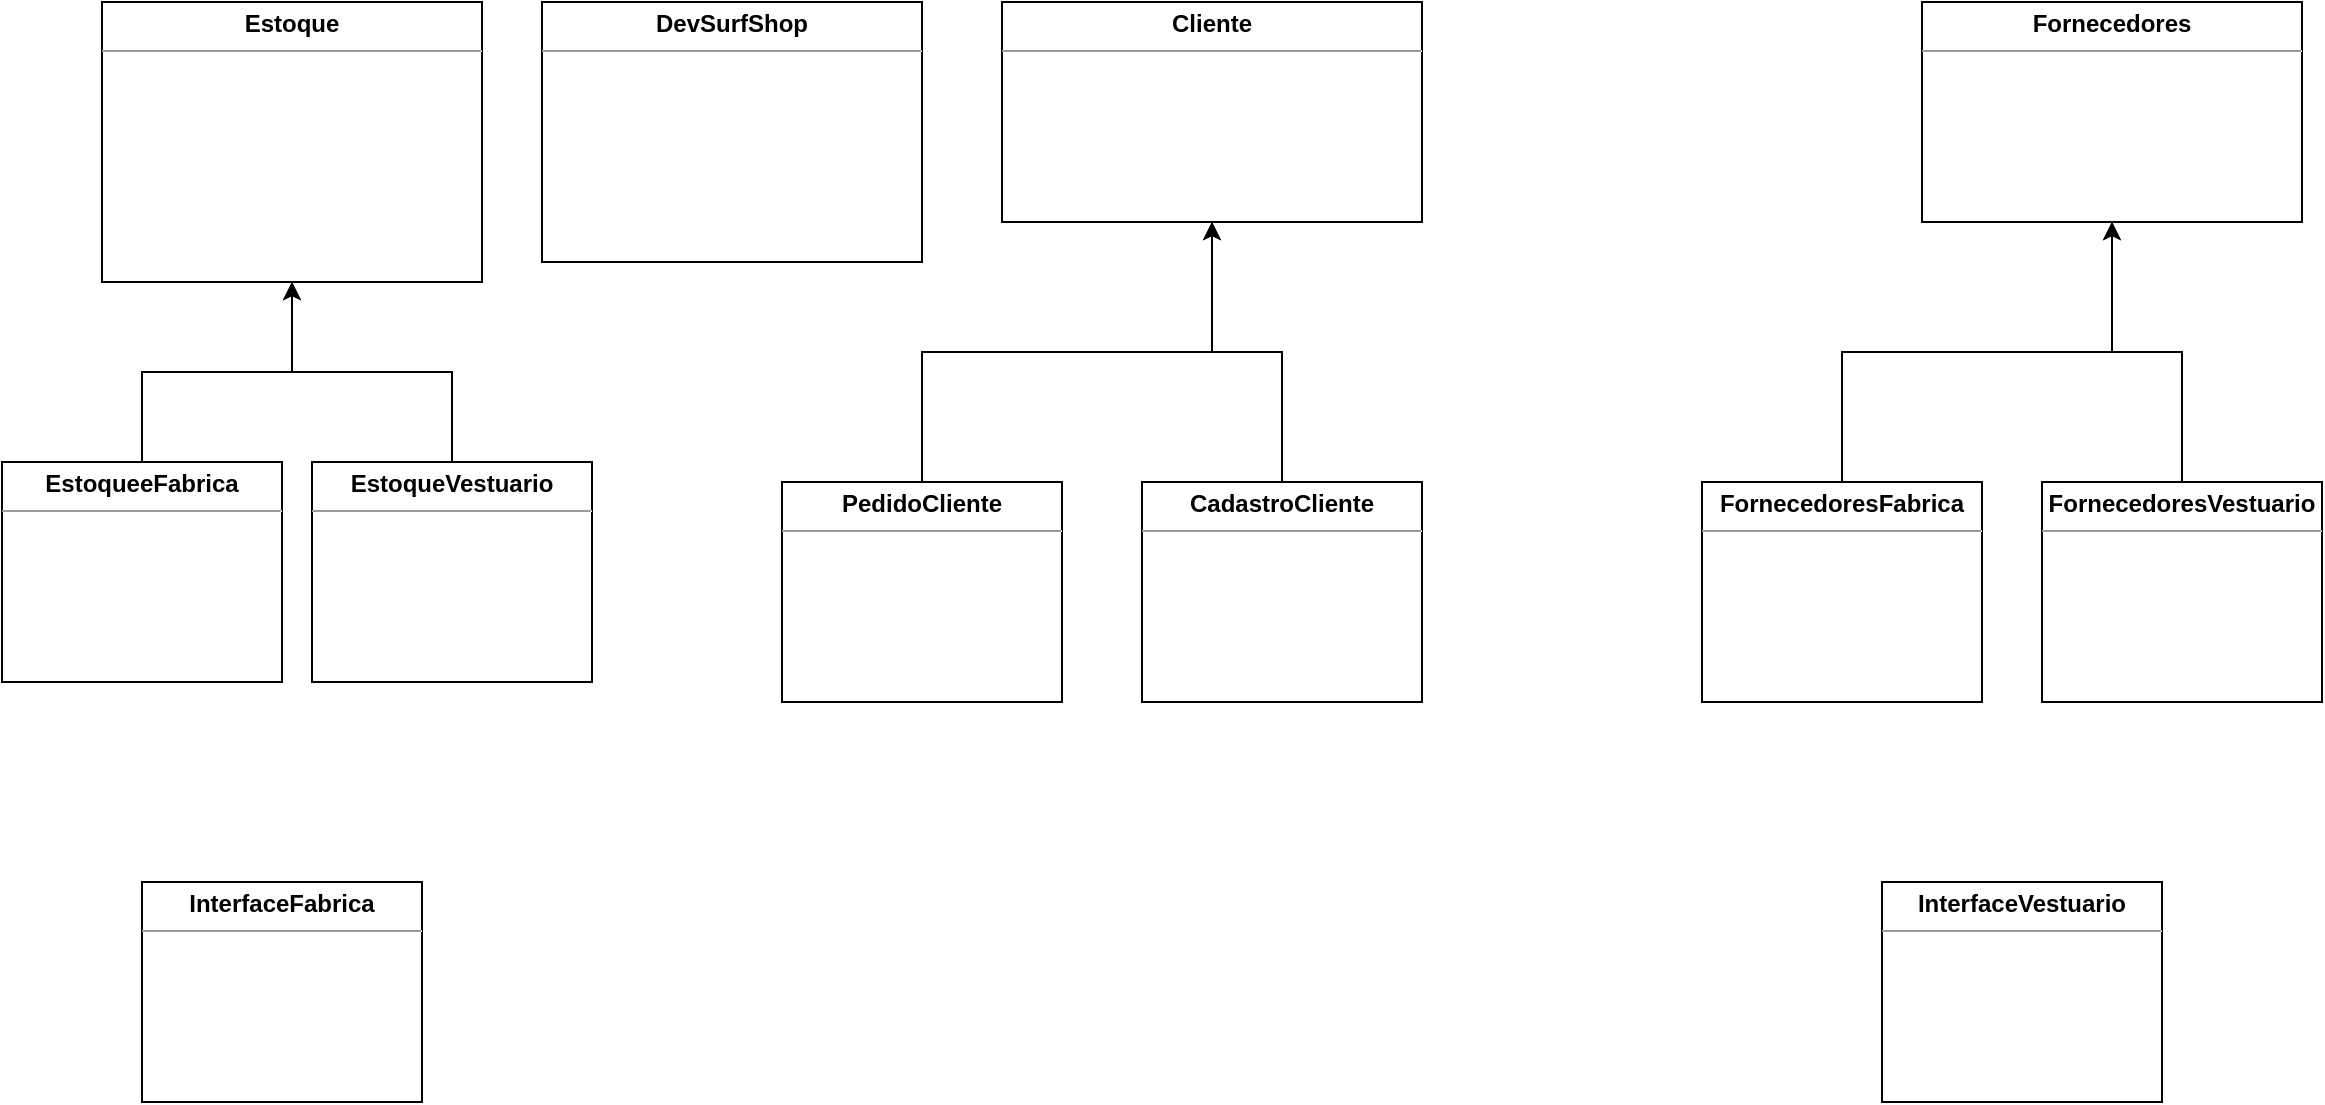 <mxfile version="17.1.2" type="github">
  <diagram id="M_HTPv50ej6kLoy7xbg4" name="Page-1">
    <mxGraphModel dx="2062" dy="793" grid="1" gridSize="10" guides="1" tooltips="1" connect="1" arrows="1" fold="1" page="1" pageScale="1" pageWidth="1200" pageHeight="1920" math="0" shadow="0">
      <root>
        <mxCell id="0" />
        <mxCell id="1" parent="0" />
        <mxCell id="2C4ZQrw33dRFeO1KmlcA-22" value="&lt;p style=&quot;margin: 0px ; margin-top: 4px ; text-align: center&quot;&gt;&lt;b&gt;DevSurfShop&lt;/b&gt;&lt;/p&gt;&lt;hr size=&quot;1&quot;&gt;&lt;p style=&quot;margin: 0px ; margin-left: 4px&quot;&gt;&lt;br&gt;&lt;/p&gt;" style="verticalAlign=top;align=left;overflow=fill;fontSize=12;fontFamily=Helvetica;html=1;" parent="1" vertex="1">
          <mxGeometry x="280" y="40" width="190" height="130" as="geometry" />
        </mxCell>
        <mxCell id="2C4ZQrw33dRFeO1KmlcA-23" value="&lt;p style=&quot;margin: 0px ; margin-top: 4px ; text-align: center&quot;&gt;&lt;b&gt;Estoque&lt;/b&gt;&lt;/p&gt;&lt;hr size=&quot;1&quot;&gt;&lt;p style=&quot;margin: 0px ; margin-left: 4px&quot;&gt;&lt;br&gt;&lt;/p&gt;" style="verticalAlign=top;align=left;overflow=fill;fontSize=12;fontFamily=Helvetica;html=1;" parent="1" vertex="1">
          <mxGeometry x="60" y="40" width="190" height="140" as="geometry" />
        </mxCell>
        <mxCell id="2C4ZQrw33dRFeO1KmlcA-24" value="&lt;p style=&quot;margin: 0px ; margin-top: 4px ; text-align: center&quot;&gt;&lt;b&gt;Cliente&lt;/b&gt;&lt;/p&gt;&lt;hr size=&quot;1&quot;&gt;&lt;p style=&quot;margin: 0px ; margin-left: 4px&quot;&gt;&lt;br&gt;&lt;/p&gt;" style="verticalAlign=top;align=left;overflow=fill;fontSize=12;fontFamily=Helvetica;html=1;" parent="1" vertex="1">
          <mxGeometry x="510" y="40" width="210" height="110" as="geometry" />
        </mxCell>
        <mxCell id="2C4ZQrw33dRFeO1KmlcA-25" value="&lt;p style=&quot;margin: 0px ; margin-top: 4px ; text-align: center&quot;&gt;&lt;b&gt;Fornecedores&lt;/b&gt;&lt;/p&gt;&lt;hr size=&quot;1&quot;&gt;&lt;p style=&quot;margin: 0px ; margin-left: 4px&quot;&gt;&lt;br&gt;&lt;/p&gt;" style="verticalAlign=top;align=left;overflow=fill;fontSize=12;fontFamily=Helvetica;html=1;" parent="1" vertex="1">
          <mxGeometry x="970" y="40" width="190" height="110" as="geometry" />
        </mxCell>
        <mxCell id="hozfYxtt82eM-eZDI22M-11" style="edgeStyle=orthogonalEdgeStyle;rounded=0;orthogonalLoop=1;jettySize=auto;html=1;exitX=0.5;exitY=0;exitDx=0;exitDy=0;entryX=0.5;entryY=1;entryDx=0;entryDy=0;" parent="1" source="hozfYxtt82eM-eZDI22M-1" target="2C4ZQrw33dRFeO1KmlcA-23" edge="1">
          <mxGeometry relative="1" as="geometry" />
        </mxCell>
        <mxCell id="hozfYxtt82eM-eZDI22M-1" value="&lt;p style=&quot;margin: 0px ; margin-top: 4px ; text-align: center&quot;&gt;&lt;b&gt;EstoqueeFabrica&lt;/b&gt;&lt;/p&gt;&lt;hr size=&quot;1&quot;&gt;&lt;p style=&quot;margin: 0px ; margin-left: 4px&quot;&gt;&lt;br&gt;&lt;/p&gt;" style="verticalAlign=top;align=left;overflow=fill;fontSize=12;fontFamily=Helvetica;html=1;" parent="1" vertex="1">
          <mxGeometry x="10" y="270" width="140" height="110" as="geometry" />
        </mxCell>
        <mxCell id="hozfYxtt82eM-eZDI22M-14" style="edgeStyle=orthogonalEdgeStyle;rounded=0;orthogonalLoop=1;jettySize=auto;html=1;exitX=0.5;exitY=0;exitDx=0;exitDy=0;entryX=0.5;entryY=1;entryDx=0;entryDy=0;" parent="1" source="hozfYxtt82eM-eZDI22M-2" target="2C4ZQrw33dRFeO1KmlcA-23" edge="1">
          <mxGeometry relative="1" as="geometry" />
        </mxCell>
        <mxCell id="hozfYxtt82eM-eZDI22M-2" value="&lt;p style=&quot;margin: 0px ; margin-top: 4px ; text-align: center&quot;&gt;&lt;b&gt;EstoqueVestuario&lt;/b&gt;&lt;/p&gt;&lt;hr size=&quot;1&quot;&gt;&lt;p style=&quot;margin: 0px ; margin-left: 4px&quot;&gt;&lt;br&gt;&lt;/p&gt;" style="verticalAlign=top;align=left;overflow=fill;fontSize=12;fontFamily=Helvetica;html=1;" parent="1" vertex="1">
          <mxGeometry x="165" y="270" width="140" height="110" as="geometry" />
        </mxCell>
        <mxCell id="hozfYxtt82eM-eZDI22M-16" style="edgeStyle=orthogonalEdgeStyle;rounded=0;orthogonalLoop=1;jettySize=auto;html=1;exitX=0.5;exitY=0;exitDx=0;exitDy=0;entryX=0.5;entryY=1;entryDx=0;entryDy=0;" parent="1" source="hozfYxtt82eM-eZDI22M-3" target="2C4ZQrw33dRFeO1KmlcA-24" edge="1">
          <mxGeometry relative="1" as="geometry" />
        </mxCell>
        <mxCell id="hozfYxtt82eM-eZDI22M-3" value="&lt;p style=&quot;margin: 0px ; margin-top: 4px ; text-align: center&quot;&gt;&lt;b&gt;PedidoCliente&lt;/b&gt;&lt;/p&gt;&lt;hr size=&quot;1&quot;&gt;&lt;p style=&quot;margin: 0px ; margin-left: 4px&quot;&gt;&lt;br&gt;&lt;/p&gt;" style="verticalAlign=top;align=left;overflow=fill;fontSize=12;fontFamily=Helvetica;html=1;" parent="1" vertex="1">
          <mxGeometry x="400" y="280" width="140" height="110" as="geometry" />
        </mxCell>
        <mxCell id="hozfYxtt82eM-eZDI22M-18" style="edgeStyle=orthogonalEdgeStyle;rounded=0;orthogonalLoop=1;jettySize=auto;html=1;exitX=0.5;exitY=0;exitDx=0;exitDy=0;entryX=0.5;entryY=1;entryDx=0;entryDy=0;" parent="1" source="hozfYxtt82eM-eZDI22M-4" target="2C4ZQrw33dRFeO1KmlcA-24" edge="1">
          <mxGeometry relative="1" as="geometry" />
        </mxCell>
        <mxCell id="hozfYxtt82eM-eZDI22M-4" value="&lt;p style=&quot;margin: 0px ; margin-top: 4px ; text-align: center&quot;&gt;&lt;b&gt;CadastroCliente&lt;/b&gt;&lt;/p&gt;&lt;hr size=&quot;1&quot;&gt;&lt;p style=&quot;margin: 0px ; margin-left: 4px&quot;&gt;&lt;br&gt;&lt;/p&gt;" style="verticalAlign=top;align=left;overflow=fill;fontSize=12;fontFamily=Helvetica;html=1;" parent="1" vertex="1">
          <mxGeometry x="580" y="280" width="140" height="110" as="geometry" />
        </mxCell>
        <mxCell id="hozfYxtt82eM-eZDI22M-19" style="edgeStyle=orthogonalEdgeStyle;rounded=0;orthogonalLoop=1;jettySize=auto;html=1;exitX=0.5;exitY=0;exitDx=0;exitDy=0;" parent="1" source="hozfYxtt82eM-eZDI22M-5" target="2C4ZQrw33dRFeO1KmlcA-25" edge="1">
          <mxGeometry relative="1" as="geometry" />
        </mxCell>
        <mxCell id="hozfYxtt82eM-eZDI22M-5" value="&lt;p style=&quot;margin: 0px ; margin-top: 4px ; text-align: center&quot;&gt;&lt;b&gt;FornecedoresFabrica&lt;/b&gt;&lt;/p&gt;&lt;hr size=&quot;1&quot;&gt;&lt;p style=&quot;margin: 0px ; margin-left: 4px&quot;&gt;&lt;br&gt;&lt;/p&gt;" style="verticalAlign=top;align=left;overflow=fill;fontSize=12;fontFamily=Helvetica;html=1;" parent="1" vertex="1">
          <mxGeometry x="860" y="280" width="140" height="110" as="geometry" />
        </mxCell>
        <mxCell id="hozfYxtt82eM-eZDI22M-20" style="edgeStyle=orthogonalEdgeStyle;rounded=0;orthogonalLoop=1;jettySize=auto;html=1;exitX=0.5;exitY=0;exitDx=0;exitDy=0;" parent="1" source="hozfYxtt82eM-eZDI22M-6" target="2C4ZQrw33dRFeO1KmlcA-25" edge="1">
          <mxGeometry relative="1" as="geometry" />
        </mxCell>
        <mxCell id="hozfYxtt82eM-eZDI22M-6" value="&lt;p style=&quot;margin: 0px ; margin-top: 4px ; text-align: center&quot;&gt;&lt;b&gt;FornecedoresVestuario&lt;/b&gt;&lt;/p&gt;&lt;hr size=&quot;1&quot;&gt;&lt;p style=&quot;margin: 0px ; margin-left: 4px&quot;&gt;&lt;br&gt;&lt;/p&gt;" style="verticalAlign=top;align=left;overflow=fill;fontSize=12;fontFamily=Helvetica;html=1;" parent="1" vertex="1">
          <mxGeometry x="1030" y="280" width="140" height="110" as="geometry" />
        </mxCell>
        <mxCell id="hozfYxtt82eM-eZDI22M-7" value="&lt;p style=&quot;margin: 0px ; margin-top: 4px ; text-align: center&quot;&gt;&lt;b&gt;InterfaceFabrica&lt;/b&gt;&lt;/p&gt;&lt;hr size=&quot;1&quot;&gt;&lt;p style=&quot;margin: 0px ; margin-left: 4px&quot;&gt;&lt;br&gt;&lt;/p&gt;" style="verticalAlign=top;align=left;overflow=fill;fontSize=12;fontFamily=Helvetica;html=1;" parent="1" vertex="1">
          <mxGeometry x="80" y="480" width="140" height="110" as="geometry" />
        </mxCell>
        <mxCell id="hozfYxtt82eM-eZDI22M-8" value="&lt;p style=&quot;margin: 0px ; margin-top: 4px ; text-align: center&quot;&gt;&lt;b&gt;InterfaceVestuario&lt;/b&gt;&lt;/p&gt;&lt;hr size=&quot;1&quot;&gt;&lt;p style=&quot;margin: 0px ; margin-left: 4px&quot;&gt;&lt;br&gt;&lt;/p&gt;" style="verticalAlign=top;align=left;overflow=fill;fontSize=12;fontFamily=Helvetica;html=1;" parent="1" vertex="1">
          <mxGeometry x="950" y="480" width="140" height="110" as="geometry" />
        </mxCell>
      </root>
    </mxGraphModel>
  </diagram>
</mxfile>
